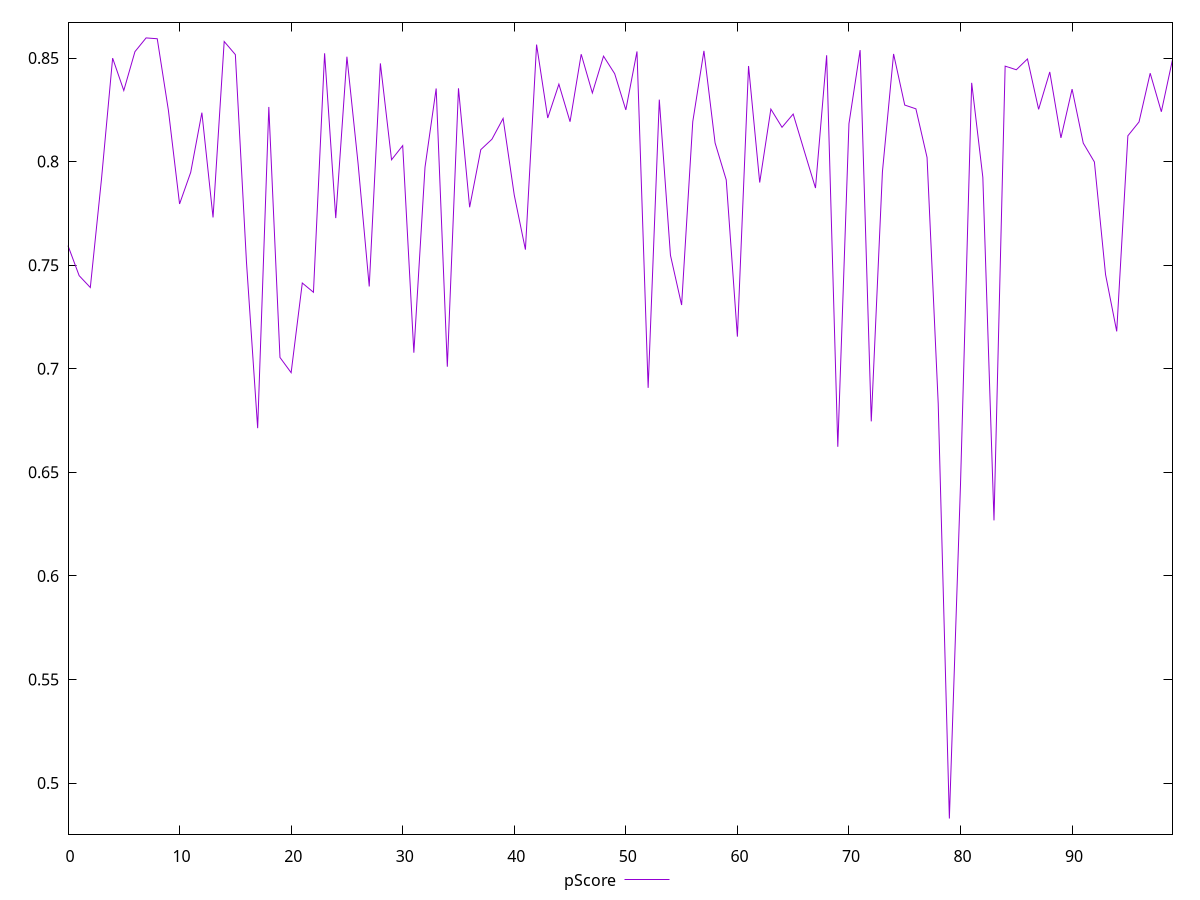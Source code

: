 reset

$pScore <<EOF
0 0.7594261432717354
1 0.744936399354272
2 0.7392197437431949
3 0.7914840884946575
4 0.8499529244530853
5 0.8343198020983233
6 0.8530787465487102
7 0.8597168702210998
8 0.8593119428974553
9 0.8247196807417017
10 0.7795608478117135
11 0.7948414737552001
12 0.8236339144317648
13 0.7730417447292763
14 0.8579815782191588
15 0.8516585381342786
16 0.7512140199050797
17 0.6713146216580845
18 0.8263737407608044
19 0.7054547374402333
20 0.6981138967947492
21 0.7413919692959345
22 0.7369283937628321
23 0.8522873381024668
24 0.772742520584895
25 0.8506368727065253
26 0.7991052600932856
27 0.7397251327715275
28 0.8474189286616615
29 0.8008875531157282
30 0.8077215461533477
31 0.7077640763936319
32 0.7972915185570579
33 0.8352994222206118
34 0.7009941622944571
35 0.8353986005332719
36 0.7779681453219361
37 0.8057752416291493
38 0.8108215011670847
39 0.8208373064650611
40 0.7838349414834342
41 0.7575100687768704
42 0.856492858801225
43 0.821062745401186
44 0.8373757433106005
45 0.8192595162472832
46 0.8518402870701197
47 0.8331470317927153
48 0.850914813078627
49 0.8424403059724096
50 0.8249579673787713
51 0.8531774725904011
52 0.6907879405589192
53 0.8299323642973675
54 0.7548117650615653
55 0.7307680478595693
56 0.8192753748534738
57 0.8534571220316851
58 0.8090281964106979
59 0.7911701415082776
60 0.7155124546024253
61 0.8461520817954397
62 0.7899114503389919
63 0.8253483485362962
64 0.8165706092100622
65 0.8229602054074242
66 0.8050070162782497
67 0.7872450010043103
68 0.8513373233313902
69 0.6623396934525921
70 0.8183119747757567
71 0.8538291578765642
72 0.6746086614057296
73 0.7950744312236837
74 0.8519771272069503
75 0.8272988243550763
76 0.8254809813621238
77 0.8019950472094217
78 0.683151799958874
79 0.4828833411818368
80 0.6444713668485502
81 0.8380236038905184
82 0.7924145595178412
83 0.6268100358987415
84 0.846083592606772
85 0.8443420478002319
86 0.8495563538821722
87 0.8252361281520584
88 0.8432815270890628
89 0.8114392700839622
90 0.8350044255947754
91 0.8089315307234866
92 0.7998263983588243
93 0.7454697287775791
94 0.7180369451329648
95 0.8124706868783592
96 0.8191533203996942
97 0.8426703382563887
98 0.8240724632033124
99 0.8492438730740409
EOF

set key outside below
set xrange [0:99]
set yrange [0.4753466706010515:0.867253540801885]
set trange [0.4753466706010515:0.867253540801885]
set terminal svg size 640, 500 enhanced background rgb 'white'
set output "reports/report_00028_2021-02-24T12-49-42.674Z/first-contentful-paint/samples/astro/pScore/values.svg"

plot $pScore title "pScore" with line

reset
